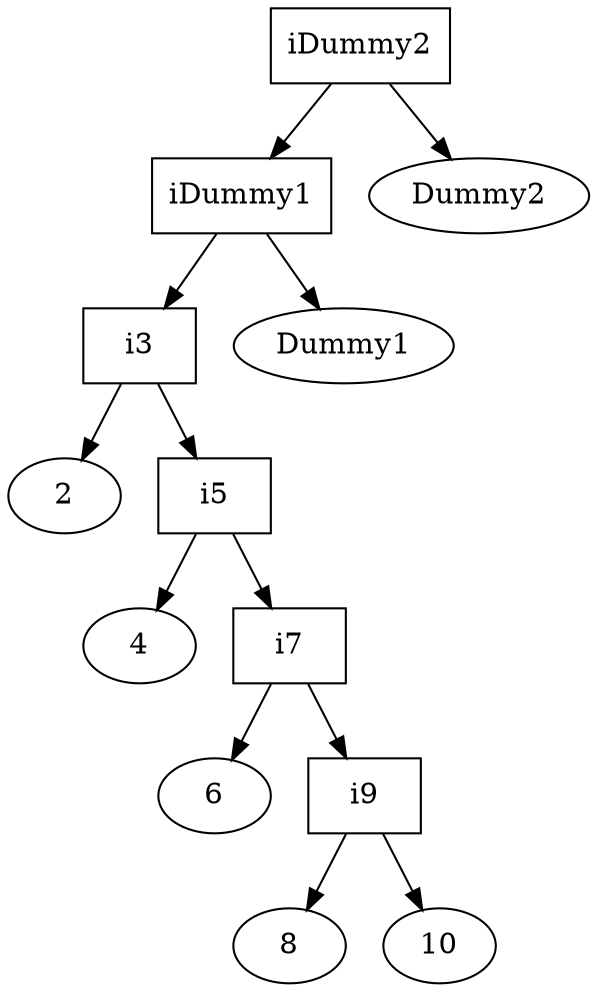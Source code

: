 digraph BST {
iDummy2 [shape=box];
iDummy2 -> iDummy1;
iDummy2 -> Dummy2;
iDummy1 [shape=box];
iDummy1 -> i3;
iDummy1 -> Dummy1;
i3 [shape=box];
i3 -> 2;
i3 -> i5;
i5 [shape=box];
i5 -> 4;
i5 -> i7;
i7 [shape=box];
i7 -> 6;
i7 -> i9;
i9 [shape=box];
i9 -> 8;
i9 -> 10;
}
